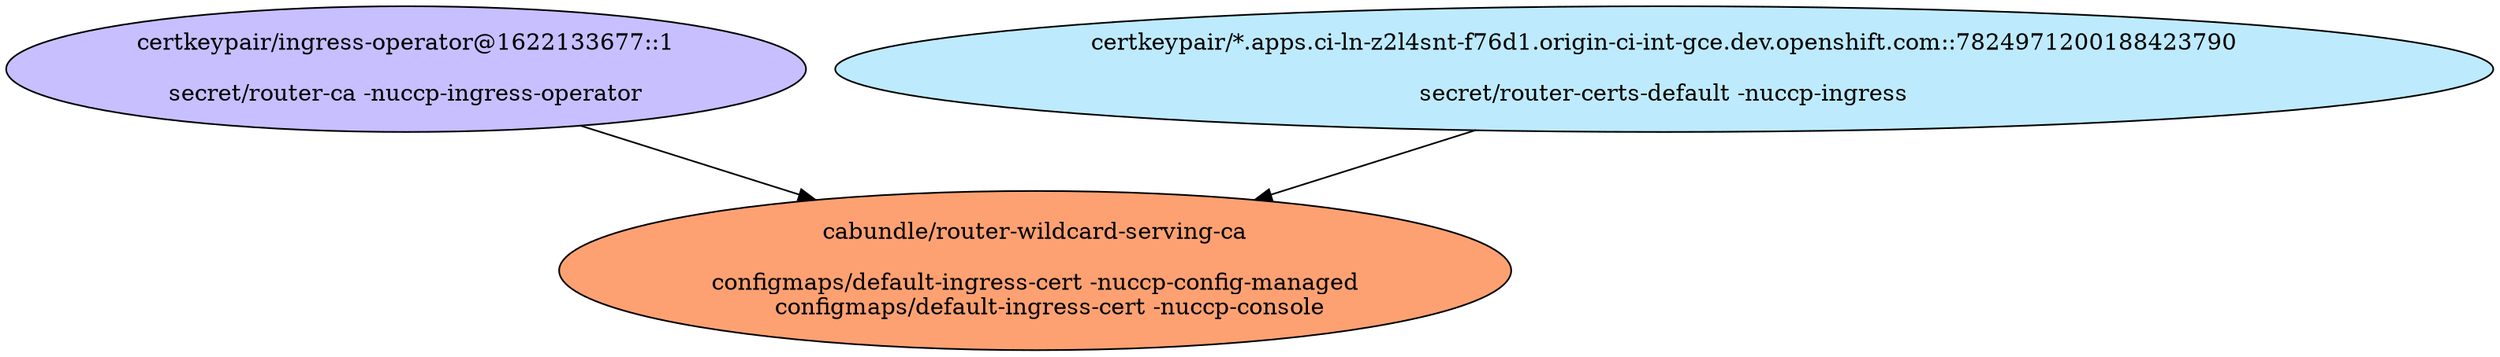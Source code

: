 digraph "Local Certificate" {
  // Node definitions.
  2 [
    label="certkeypair/ingress-operator@1622133677::1\n\nsecret/router-ca -nuccp-ingress-operator\n"
    style=filled
    fillcolor="#c7bfff"
  ];
  3 [
    label="certkeypair/*.apps.ci-ln-z2l4snt-f76d1.origin-ci-int-gce.dev.openshift.com::7824971200188423790\n\nsecret/router-certs-default -nuccp-ingress\n"
    style=filled
    fillcolor="#bdebfd"
  ];
  12 [
    label="cabundle/router-wildcard-serving-ca\n\nconfigmaps/default-ingress-cert -nuccp-config-managed\n    configmaps/default-ingress-cert -nuccp-console\n"
    style=filled
    fillcolor="#fda172"
  ];

  // Edge definitions.
  2 -> 12;
  3 -> 12;
}